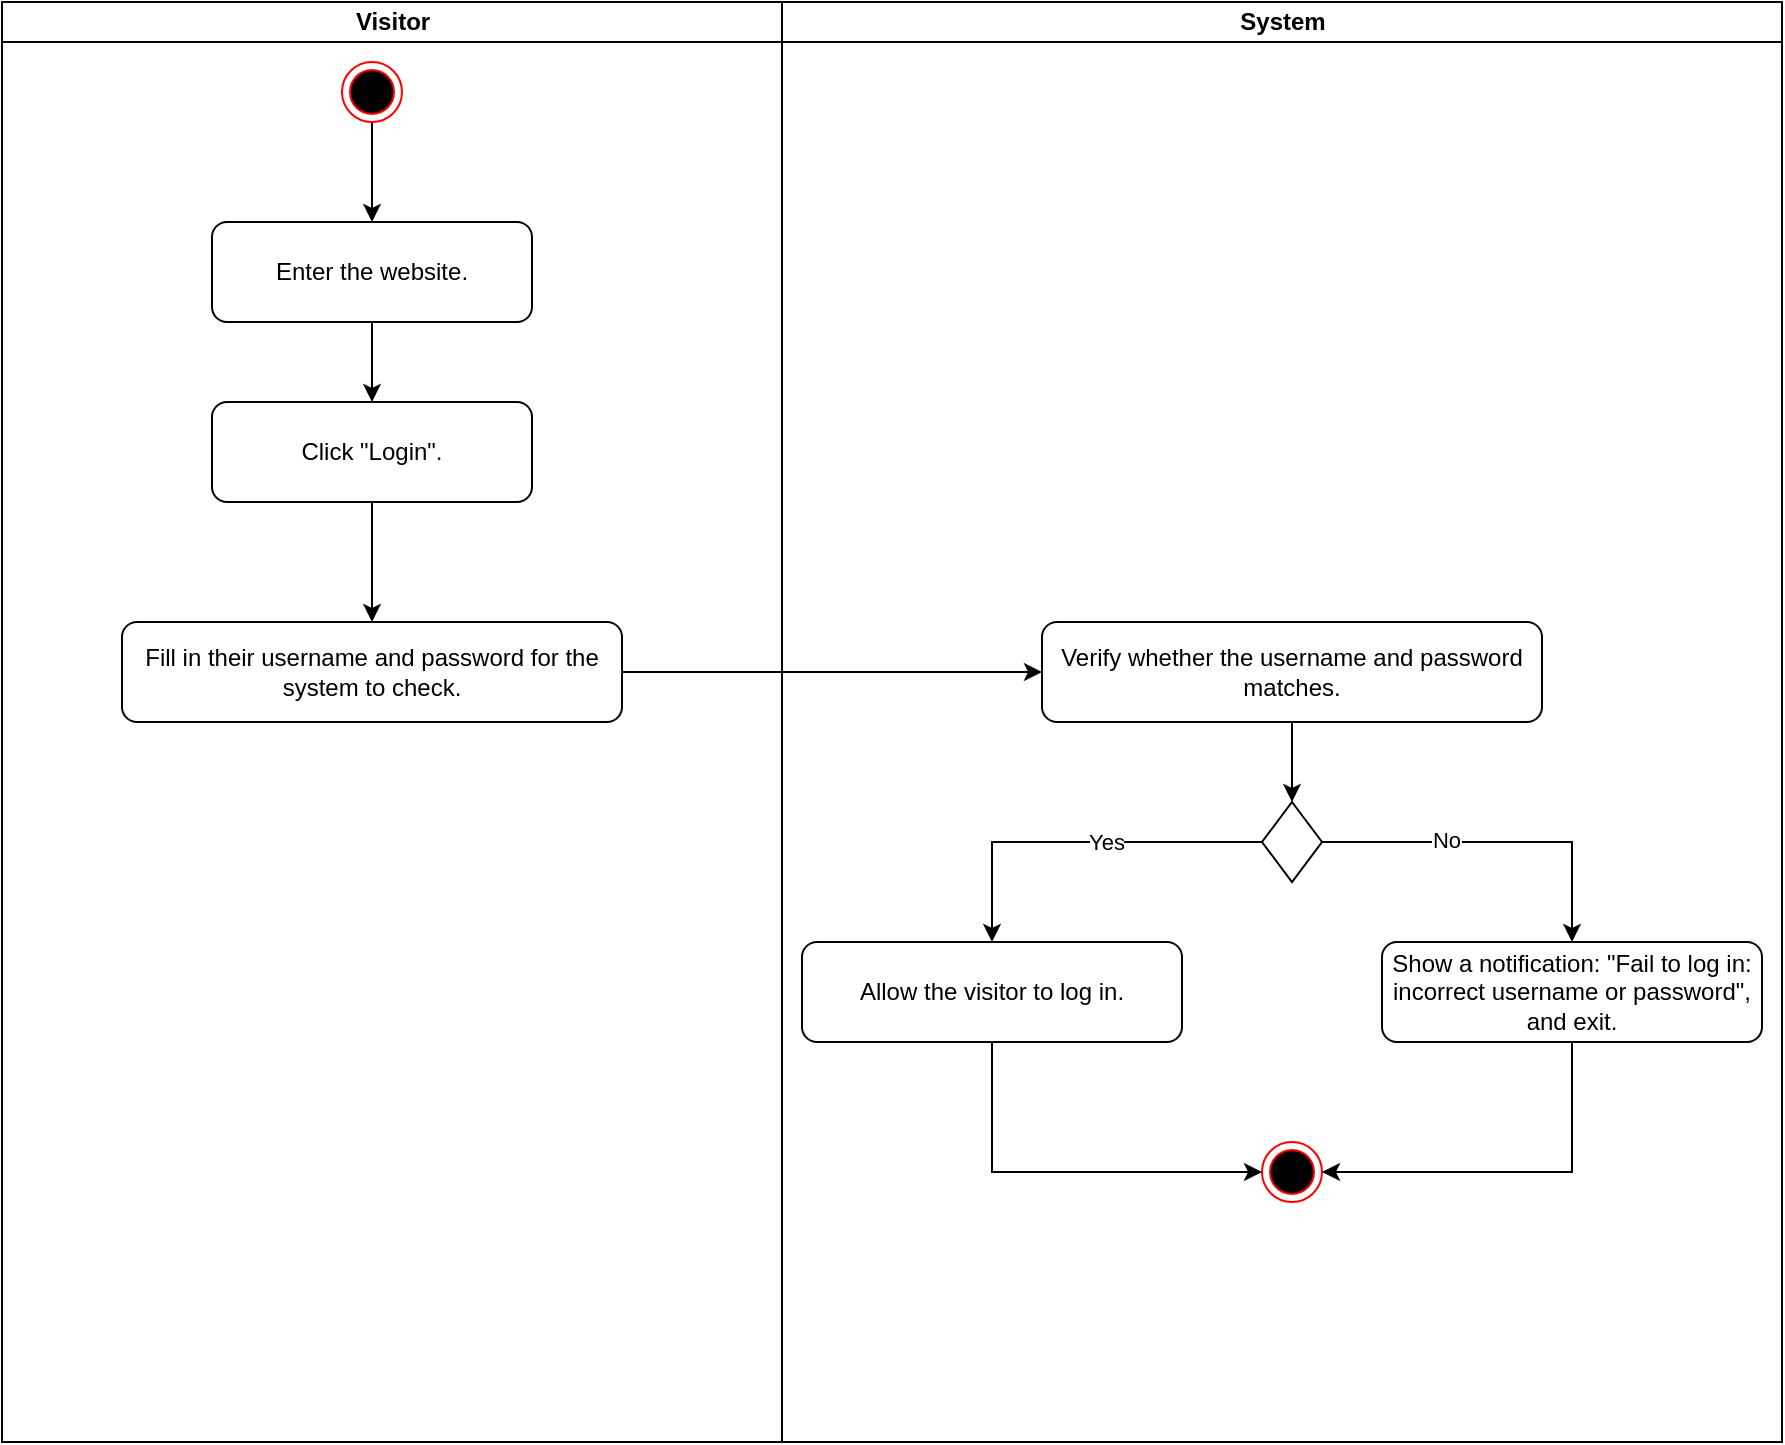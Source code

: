 <mxfile version="24.7.17">
  <diagram name="Page-1" id="T-FfSN23QufaH5tiH_a4">
    <mxGraphModel dx="1719" dy="913" grid="1" gridSize="10" guides="1" tooltips="1" connect="1" arrows="1" fold="1" page="1" pageScale="1" pageWidth="827" pageHeight="1169" math="0" shadow="0">
      <root>
        <mxCell id="0" />
        <mxCell id="1" parent="0" />
        <mxCell id="AahPi93fjwL1y0TYgw03-42" value="Visitor" style="swimlane;html=1;startSize=20;" parent="1" vertex="1">
          <mxGeometry x="200" y="60" width="390" height="720" as="geometry" />
        </mxCell>
        <mxCell id="AahPi93fjwL1y0TYgw03-43" style="edgeStyle=orthogonalEdgeStyle;rounded=0;orthogonalLoop=1;jettySize=auto;html=1;exitX=0.5;exitY=1;exitDx=0;exitDy=0;entryX=0.5;entryY=0;entryDx=0;entryDy=0;" parent="AahPi93fjwL1y0TYgw03-42" source="AahPi93fjwL1y0TYgw03-44" target="AahPi93fjwL1y0TYgw03-46" edge="1">
          <mxGeometry relative="1" as="geometry" />
        </mxCell>
        <mxCell id="AahPi93fjwL1y0TYgw03-44" value="Enter the website." style="rounded=1;whiteSpace=wrap;html=1;" parent="AahPi93fjwL1y0TYgw03-42" vertex="1">
          <mxGeometry x="105" y="110" width="160" height="50" as="geometry" />
        </mxCell>
        <mxCell id="AahPi93fjwL1y0TYgw03-45" style="edgeStyle=orthogonalEdgeStyle;rounded=0;orthogonalLoop=1;jettySize=auto;html=1;exitX=0.5;exitY=1;exitDx=0;exitDy=0;entryX=0.5;entryY=0;entryDx=0;entryDy=0;" parent="AahPi93fjwL1y0TYgw03-42" source="AahPi93fjwL1y0TYgw03-46" target="AahPi93fjwL1y0TYgw03-47" edge="1">
          <mxGeometry relative="1" as="geometry" />
        </mxCell>
        <mxCell id="AahPi93fjwL1y0TYgw03-46" value="Click &quot;Login&quot;." style="rounded=1;whiteSpace=wrap;html=1;" parent="AahPi93fjwL1y0TYgw03-42" vertex="1">
          <mxGeometry x="105" y="200" width="160" height="50" as="geometry" />
        </mxCell>
        <mxCell id="AahPi93fjwL1y0TYgw03-55" style="edgeStyle=orthogonalEdgeStyle;rounded=0;orthogonalLoop=1;jettySize=auto;html=1;" parent="AahPi93fjwL1y0TYgw03-42" source="AahPi93fjwL1y0TYgw03-56" target="AahPi93fjwL1y0TYgw03-44" edge="1">
          <mxGeometry relative="1" as="geometry" />
        </mxCell>
        <mxCell id="AahPi93fjwL1y0TYgw03-47" value="Fill in their username and password for the system to check." style="rounded=1;whiteSpace=wrap;html=1;" parent="AahPi93fjwL1y0TYgw03-42" vertex="1">
          <mxGeometry x="60" y="310" width="250" height="50" as="geometry" />
        </mxCell>
        <mxCell id="AahPi93fjwL1y0TYgw03-56" value="" style="ellipse;html=1;shape=endState;fillColor=#000000;strokeColor=#ff0000;" parent="AahPi93fjwL1y0TYgw03-42" vertex="1">
          <mxGeometry x="170" y="30" width="30" height="30" as="geometry" />
        </mxCell>
        <mxCell id="AahPi93fjwL1y0TYgw03-57" value="System" style="swimlane;html=1;startSize=20;" parent="1" vertex="1">
          <mxGeometry x="590" y="60" width="500" height="720" as="geometry" />
        </mxCell>
        <mxCell id="AahPi93fjwL1y0TYgw03-58" style="edgeStyle=orthogonalEdgeStyle;rounded=0;orthogonalLoop=1;jettySize=auto;html=1;entryX=0.5;entryY=0;entryDx=0;entryDy=0;" parent="AahPi93fjwL1y0TYgw03-57" source="AahPi93fjwL1y0TYgw03-59" target="AahPi93fjwL1y0TYgw03-65" edge="1">
          <mxGeometry relative="1" as="geometry" />
        </mxCell>
        <mxCell id="AahPi93fjwL1y0TYgw03-59" value="Verify whether the username and password matches." style="rounded=1;whiteSpace=wrap;html=1;" parent="AahPi93fjwL1y0TYgw03-57" vertex="1">
          <mxGeometry x="130" y="310" width="250" height="50" as="geometry" />
        </mxCell>
        <mxCell id="AahPi93fjwL1y0TYgw03-64" value="" style="ellipse;html=1;shape=endState;fillColor=#000000;strokeColor=#ff0000;" parent="AahPi93fjwL1y0TYgw03-57" vertex="1">
          <mxGeometry x="240" y="570" width="30" height="30" as="geometry" />
        </mxCell>
        <mxCell id="AahPi93fjwL1y0TYgw03-69" style="edgeStyle=orthogonalEdgeStyle;rounded=0;orthogonalLoop=1;jettySize=auto;html=1;entryX=0.5;entryY=0;entryDx=0;entryDy=0;" parent="AahPi93fjwL1y0TYgw03-57" source="AahPi93fjwL1y0TYgw03-65" target="AahPi93fjwL1y0TYgw03-66" edge="1">
          <mxGeometry relative="1" as="geometry" />
        </mxCell>
        <mxCell id="AahPi93fjwL1y0TYgw03-72" value="Yes" style="edgeLabel;html=1;align=center;verticalAlign=middle;resizable=0;points=[];" parent="AahPi93fjwL1y0TYgw03-69" vertex="1" connectable="0">
          <mxGeometry x="-0.15" relative="1" as="geometry">
            <mxPoint as="offset" />
          </mxGeometry>
        </mxCell>
        <mxCell id="AahPi93fjwL1y0TYgw03-71" style="edgeStyle=orthogonalEdgeStyle;rounded=0;orthogonalLoop=1;jettySize=auto;html=1;exitX=1;exitY=0.5;exitDx=0;exitDy=0;" parent="AahPi93fjwL1y0TYgw03-57" source="AahPi93fjwL1y0TYgw03-65" target="AahPi93fjwL1y0TYgw03-70" edge="1">
          <mxGeometry relative="1" as="geometry" />
        </mxCell>
        <mxCell id="AahPi93fjwL1y0TYgw03-73" value="No" style="edgeLabel;html=1;align=center;verticalAlign=middle;resizable=0;points=[];" parent="AahPi93fjwL1y0TYgw03-71" vertex="1" connectable="0">
          <mxGeometry x="-0.295" y="1" relative="1" as="geometry">
            <mxPoint as="offset" />
          </mxGeometry>
        </mxCell>
        <mxCell id="AahPi93fjwL1y0TYgw03-65" value="" style="rhombus;whiteSpace=wrap;html=1;" parent="AahPi93fjwL1y0TYgw03-57" vertex="1">
          <mxGeometry x="240" y="400" width="30" height="40" as="geometry" />
        </mxCell>
        <mxCell id="AahPi93fjwL1y0TYgw03-78" style="edgeStyle=orthogonalEdgeStyle;rounded=0;orthogonalLoop=1;jettySize=auto;html=1;exitX=0.5;exitY=1;exitDx=0;exitDy=0;entryX=0;entryY=0.5;entryDx=0;entryDy=0;" parent="AahPi93fjwL1y0TYgw03-57" source="AahPi93fjwL1y0TYgw03-66" target="AahPi93fjwL1y0TYgw03-64" edge="1">
          <mxGeometry relative="1" as="geometry" />
        </mxCell>
        <mxCell id="AahPi93fjwL1y0TYgw03-66" value="Allow the visitor to log in." style="rounded=1;whiteSpace=wrap;html=1;" parent="AahPi93fjwL1y0TYgw03-57" vertex="1">
          <mxGeometry x="10" y="470" width="190" height="50" as="geometry" />
        </mxCell>
        <mxCell id="AahPi93fjwL1y0TYgw03-76" style="edgeStyle=orthogonalEdgeStyle;rounded=0;orthogonalLoop=1;jettySize=auto;html=1;exitX=0.5;exitY=1;exitDx=0;exitDy=0;entryX=1;entryY=0.5;entryDx=0;entryDy=0;" parent="AahPi93fjwL1y0TYgw03-57" source="AahPi93fjwL1y0TYgw03-70" target="AahPi93fjwL1y0TYgw03-64" edge="1">
          <mxGeometry relative="1" as="geometry" />
        </mxCell>
        <mxCell id="AahPi93fjwL1y0TYgw03-70" value="Show a notification: &quot;Fail to log in: incorrect username or password&quot;, and exit." style="rounded=1;whiteSpace=wrap;html=1;" parent="AahPi93fjwL1y0TYgw03-57" vertex="1">
          <mxGeometry x="300" y="470" width="190" height="50" as="geometry" />
        </mxCell>
        <mxCell id="AahPi93fjwL1y0TYgw03-68" style="edgeStyle=orthogonalEdgeStyle;rounded=0;orthogonalLoop=1;jettySize=auto;html=1;" parent="1" source="AahPi93fjwL1y0TYgw03-47" target="AahPi93fjwL1y0TYgw03-59" edge="1">
          <mxGeometry relative="1" as="geometry" />
        </mxCell>
      </root>
    </mxGraphModel>
  </diagram>
</mxfile>
